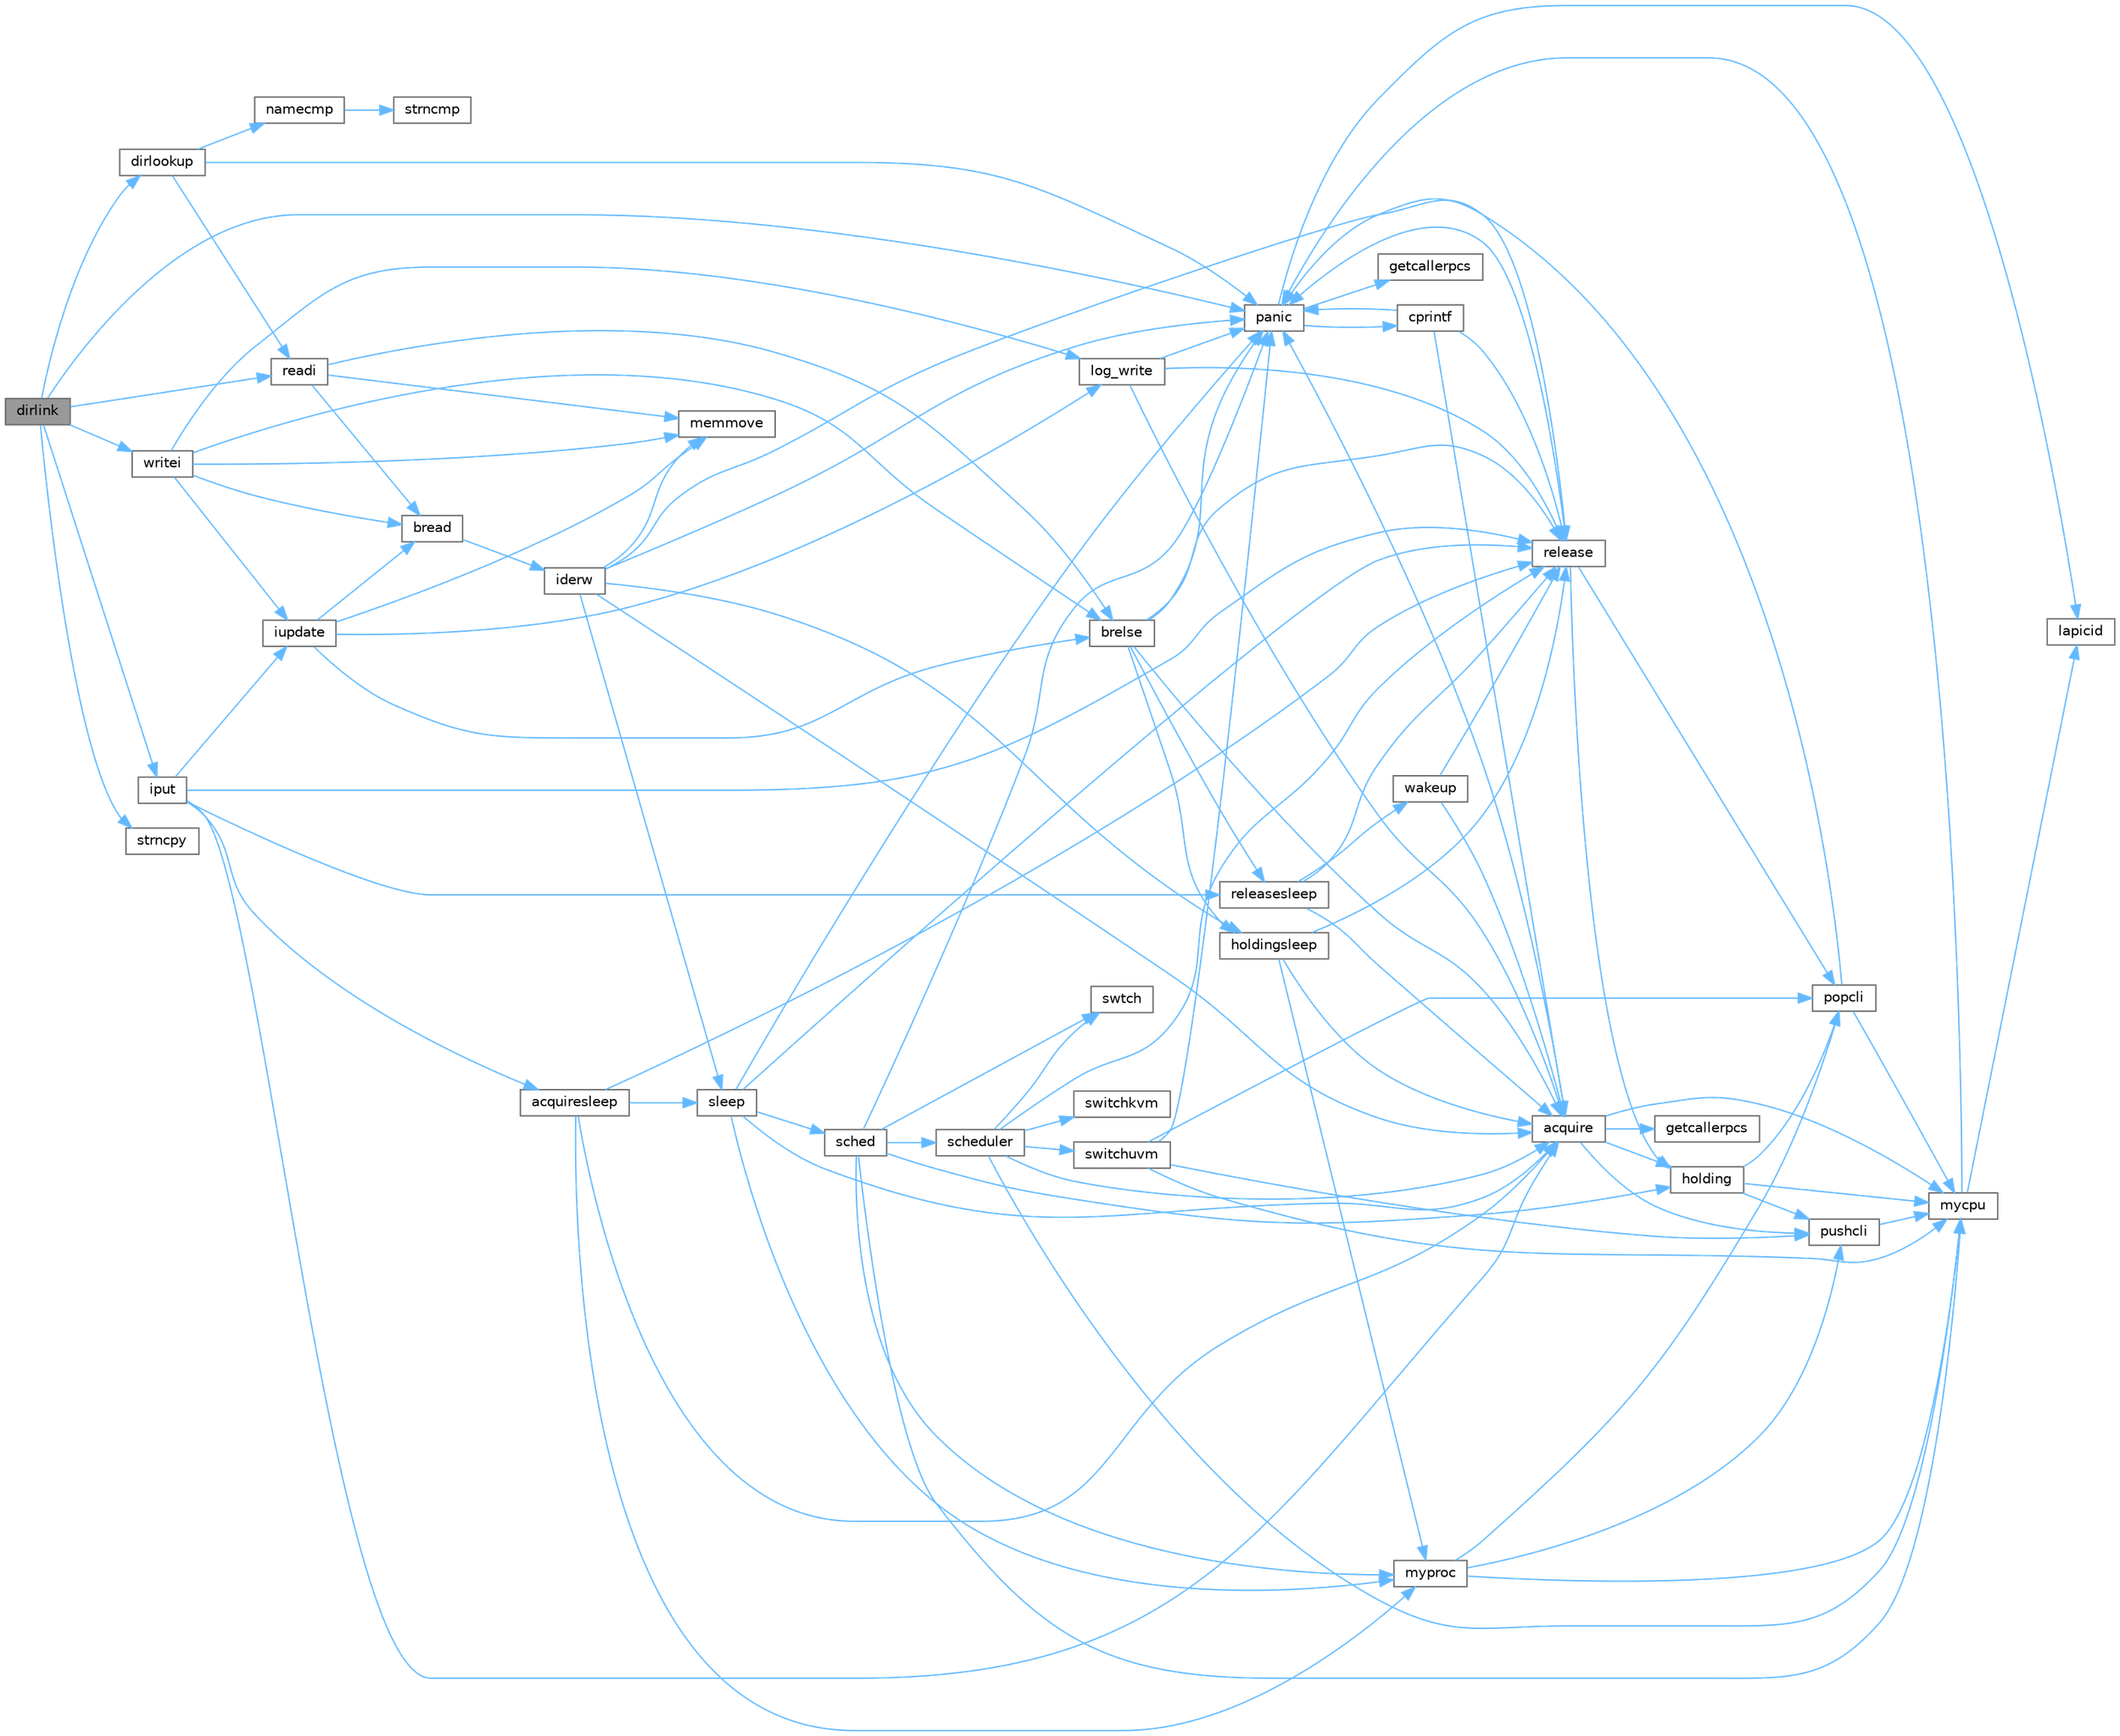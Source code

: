 digraph "dirlink"
{
 // LATEX_PDF_SIZE
  bgcolor="transparent";
  edge [fontname=Helvetica,fontsize=10,labelfontname=Helvetica,labelfontsize=10];
  node [fontname=Helvetica,fontsize=10,shape=box,height=0.2,width=0.4];
  rankdir="LR";
  Node1 [id="Node000001",label="dirlink",height=0.2,width=0.4,color="gray40", fillcolor="grey60", style="filled", fontcolor="black",tooltip=" "];
  Node1 -> Node2 [id="edge1_Node000001_Node000002",color="steelblue1",style="solid",tooltip=" "];
  Node2 [id="Node000002",label="dirlookup",height=0.2,width=0.4,color="grey40", fillcolor="white", style="filled",URL="$d2/d5a/fs_8c.html#a5341068f021beac8cf0032b97d231e6f",tooltip=" "];
  Node2 -> Node3 [id="edge2_Node000002_Node000003",color="steelblue1",style="solid",tooltip=" "];
  Node3 [id="Node000003",label="namecmp",height=0.2,width=0.4,color="grey40", fillcolor="white", style="filled",URL="$d2/d5a/fs_8c.html#ae74f6e5b19a4e7f3e72807ee67141819",tooltip=" "];
  Node3 -> Node4 [id="edge3_Node000003_Node000004",color="steelblue1",style="solid",tooltip=" "];
  Node4 [id="Node000004",label="strncmp",height=0.2,width=0.4,color="grey40", fillcolor="white", style="filled",URL="$d1/db0/string_8c.html#a81b6f58fa9c826f064fb6844dda4c475",tooltip=" "];
  Node2 -> Node5 [id="edge4_Node000002_Node000005",color="steelblue1",style="solid",tooltip=" "];
  Node5 [id="Node000005",label="panic",height=0.2,width=0.4,color="grey40", fillcolor="white", style="filled",URL="$d0/d56/console_8c.html#a95c0aca5d6d7487933984f08b189917a",tooltip=" "];
  Node5 -> Node6 [id="edge5_Node000005_Node000006",color="steelblue1",style="solid",tooltip=" "];
  Node6 [id="Node000006",label="cprintf",height=0.2,width=0.4,color="grey40", fillcolor="white", style="filled",URL="$d0/d56/console_8c.html#a90f0742d846503e4ed1804f1df421ec6",tooltip=" "];
  Node6 -> Node7 [id="edge6_Node000006_Node000007",color="steelblue1",style="solid",tooltip=" "];
  Node7 [id="Node000007",label="acquire",height=0.2,width=0.4,color="grey40", fillcolor="white", style="filled",URL="$d3/d2d/spinlock_8c.html#aed377f16a085b00de3a4b32392adbdfb",tooltip=" "];
  Node7 -> Node8 [id="edge7_Node000007_Node000008",color="steelblue1",style="solid",tooltip=" "];
  Node8 [id="Node000008",label="getcallerpcs",height=0.2,width=0.4,color="grey40", fillcolor="white", style="filled",URL="$d3/d2d/spinlock_8c.html#a6ac35304ea80f01086b47edcc2328010",tooltip=" "];
  Node7 -> Node9 [id="edge8_Node000007_Node000009",color="steelblue1",style="solid",tooltip=" "];
  Node9 [id="Node000009",label="holding",height=0.2,width=0.4,color="grey40", fillcolor="white", style="filled",URL="$d3/d2d/spinlock_8c.html#aea48df3e5cfb903179ad3dc78ab502d9",tooltip=" "];
  Node9 -> Node10 [id="edge9_Node000009_Node000010",color="steelblue1",style="solid",tooltip=" "];
  Node10 [id="Node000010",label="mycpu",height=0.2,width=0.4,color="grey40", fillcolor="white", style="filled",URL="$d3/dda/proc_8c.html#ad427959ad025dabd8cd393b27ec39160",tooltip=" "];
  Node10 -> Node11 [id="edge10_Node000010_Node000011",color="steelblue1",style="solid",tooltip=" "];
  Node11 [id="Node000011",label="lapicid",height=0.2,width=0.4,color="grey40", fillcolor="white", style="filled",URL="$dc/df6/lapic_8c.html#a627f7996b64f99d885244a5102c85164",tooltip=" "];
  Node10 -> Node5 [id="edge11_Node000010_Node000005",color="steelblue1",style="solid",tooltip=" "];
  Node9 -> Node12 [id="edge12_Node000009_Node000012",color="steelblue1",style="solid",tooltip=" "];
  Node12 [id="Node000012",label="popcli",height=0.2,width=0.4,color="grey40", fillcolor="white", style="filled",URL="$d3/d2d/spinlock_8c.html#ae3424f669269fef400ce29c3aeb43fdb",tooltip=" "];
  Node12 -> Node10 [id="edge13_Node000012_Node000010",color="steelblue1",style="solid",tooltip=" "];
  Node12 -> Node5 [id="edge14_Node000012_Node000005",color="steelblue1",style="solid",tooltip=" "];
  Node9 -> Node13 [id="edge15_Node000009_Node000013",color="steelblue1",style="solid",tooltip=" "];
  Node13 [id="Node000013",label="pushcli",height=0.2,width=0.4,color="grey40", fillcolor="white", style="filled",URL="$d3/d2d/spinlock_8c.html#a206b749d1b7768dadce61cbcde7e0f1c",tooltip=" "];
  Node13 -> Node10 [id="edge16_Node000013_Node000010",color="steelblue1",style="solid",tooltip=" "];
  Node7 -> Node10 [id="edge17_Node000007_Node000010",color="steelblue1",style="solid",tooltip=" "];
  Node7 -> Node5 [id="edge18_Node000007_Node000005",color="steelblue1",style="solid",tooltip=" "];
  Node7 -> Node13 [id="edge19_Node000007_Node000013",color="steelblue1",style="solid",tooltip=" "];
  Node6 -> Node5 [id="edge20_Node000006_Node000005",color="steelblue1",style="solid",tooltip=" "];
  Node6 -> Node14 [id="edge21_Node000006_Node000014",color="steelblue1",style="solid",tooltip=" "];
  Node14 [id="Node000014",label="release",height=0.2,width=0.4,color="grey40", fillcolor="white", style="filled",URL="$d3/d2d/spinlock_8c.html#a1cee376aa9a00e754bf5481cd5f3d97b",tooltip=" "];
  Node14 -> Node9 [id="edge22_Node000014_Node000009",color="steelblue1",style="solid",tooltip=" "];
  Node14 -> Node5 [id="edge23_Node000014_Node000005",color="steelblue1",style="solid",tooltip=" "];
  Node14 -> Node12 [id="edge24_Node000014_Node000012",color="steelblue1",style="solid",tooltip=" "];
  Node5 -> Node15 [id="edge25_Node000005_Node000015",color="steelblue1",style="solid",tooltip=" "];
  Node15 [id="Node000015",label="getcallerpcs",height=0.2,width=0.4,color="grey40", fillcolor="white", style="filled",URL="$d5/d64/defs_8h.html#a4105de9e2969515d6c6c795c4386f69f",tooltip=" "];
  Node5 -> Node11 [id="edge26_Node000005_Node000011",color="steelblue1",style="solid",tooltip=" "];
  Node2 -> Node16 [id="edge27_Node000002_Node000016",color="steelblue1",style="solid",tooltip=" "];
  Node16 [id="Node000016",label="readi",height=0.2,width=0.4,color="grey40", fillcolor="white", style="filled",URL="$d2/d5a/fs_8c.html#a3aba1fa9f6789d09356aec5b96d91fa8",tooltip=" "];
  Node16 -> Node17 [id="edge28_Node000016_Node000017",color="steelblue1",style="solid",tooltip=" "];
  Node17 [id="Node000017",label="bread",height=0.2,width=0.4,color="grey40", fillcolor="white", style="filled",URL="$dc/de6/bio_8c.html#a30b8d2ef2300ed8e3d879a428fe39898",tooltip=" "];
  Node17 -> Node18 [id="edge29_Node000017_Node000018",color="steelblue1",style="solid",tooltip=" "];
  Node18 [id="Node000018",label="iderw",height=0.2,width=0.4,color="grey40", fillcolor="white", style="filled",URL="$da/d9b/memide_8c.html#a7f36b008f02088c86f76e98e05b55af5",tooltip=" "];
  Node18 -> Node7 [id="edge30_Node000018_Node000007",color="steelblue1",style="solid",tooltip=" "];
  Node18 -> Node19 [id="edge31_Node000018_Node000019",color="steelblue1",style="solid",tooltip=" "];
  Node19 [id="Node000019",label="holdingsleep",height=0.2,width=0.4,color="grey40", fillcolor="white", style="filled",URL="$d8/dd1/sleeplock_8c.html#a6fdbe54cbecd8fc67d74793b27adcf05",tooltip=" "];
  Node19 -> Node7 [id="edge32_Node000019_Node000007",color="steelblue1",style="solid",tooltip=" "];
  Node19 -> Node20 [id="edge33_Node000019_Node000020",color="steelblue1",style="solid",tooltip=" "];
  Node20 [id="Node000020",label="myproc",height=0.2,width=0.4,color="grey40", fillcolor="white", style="filled",URL="$d3/dda/proc_8c.html#a41af0935f3989aae450cf8988cd9c3a9",tooltip=" "];
  Node20 -> Node10 [id="edge34_Node000020_Node000010",color="steelblue1",style="solid",tooltip=" "];
  Node20 -> Node12 [id="edge35_Node000020_Node000012",color="steelblue1",style="solid",tooltip=" "];
  Node20 -> Node13 [id="edge36_Node000020_Node000013",color="steelblue1",style="solid",tooltip=" "];
  Node19 -> Node14 [id="edge37_Node000019_Node000014",color="steelblue1",style="solid",tooltip=" "];
  Node18 -> Node21 [id="edge38_Node000018_Node000021",color="steelblue1",style="solid",tooltip=" "];
  Node21 [id="Node000021",label="memmove",height=0.2,width=0.4,color="grey40", fillcolor="white", style="filled",URL="$d1/db0/string_8c.html#a07f97e2ed1ce37955192d52de8f4911f",tooltip=" "];
  Node18 -> Node5 [id="edge39_Node000018_Node000005",color="steelblue1",style="solid",tooltip=" "];
  Node18 -> Node14 [id="edge40_Node000018_Node000014",color="steelblue1",style="solid",tooltip=" "];
  Node18 -> Node22 [id="edge41_Node000018_Node000022",color="steelblue1",style="solid",tooltip=" "];
  Node22 [id="Node000022",label="sleep",height=0.2,width=0.4,color="grey40", fillcolor="white", style="filled",URL="$d3/dda/proc_8c.html#ae70cc0370342e46f6db3bec367232457",tooltip=" "];
  Node22 -> Node7 [id="edge42_Node000022_Node000007",color="steelblue1",style="solid",tooltip=" "];
  Node22 -> Node20 [id="edge43_Node000022_Node000020",color="steelblue1",style="solid",tooltip=" "];
  Node22 -> Node5 [id="edge44_Node000022_Node000005",color="steelblue1",style="solid",tooltip=" "];
  Node22 -> Node14 [id="edge45_Node000022_Node000014",color="steelblue1",style="solid",tooltip=" "];
  Node22 -> Node23 [id="edge46_Node000022_Node000023",color="steelblue1",style="solid",tooltip=" "];
  Node23 [id="Node000023",label="sched",height=0.2,width=0.4,color="grey40", fillcolor="white", style="filled",URL="$d3/dda/proc_8c.html#ad788da91743c333b5bed7c4a0dd12365",tooltip=" "];
  Node23 -> Node9 [id="edge47_Node000023_Node000009",color="steelblue1",style="solid",tooltip=" "];
  Node23 -> Node10 [id="edge48_Node000023_Node000010",color="steelblue1",style="solid",tooltip=" "];
  Node23 -> Node20 [id="edge49_Node000023_Node000020",color="steelblue1",style="solid",tooltip=" "];
  Node23 -> Node5 [id="edge50_Node000023_Node000005",color="steelblue1",style="solid",tooltip=" "];
  Node23 -> Node24 [id="edge51_Node000023_Node000024",color="steelblue1",style="solid",tooltip=" "];
  Node24 [id="Node000024",label="scheduler",height=0.2,width=0.4,color="grey40", fillcolor="white", style="filled",URL="$d3/dda/proc_8c.html#a9fa00b0be5d3c4781048861e2506eb63",tooltip=" "];
  Node24 -> Node7 [id="edge52_Node000024_Node000007",color="steelblue1",style="solid",tooltip=" "];
  Node24 -> Node10 [id="edge53_Node000024_Node000010",color="steelblue1",style="solid",tooltip=" "];
  Node24 -> Node14 [id="edge54_Node000024_Node000014",color="steelblue1",style="solid",tooltip=" "];
  Node24 -> Node25 [id="edge55_Node000024_Node000025",color="steelblue1",style="solid",tooltip=" "];
  Node25 [id="Node000025",label="switchkvm",height=0.2,width=0.4,color="grey40", fillcolor="white", style="filled",URL="$de/de9/vm_8c.html#a02ca0670bc1fe12e38453082631ff360",tooltip=" "];
  Node24 -> Node26 [id="edge56_Node000024_Node000026",color="steelblue1",style="solid",tooltip=" "];
  Node26 [id="Node000026",label="switchuvm",height=0.2,width=0.4,color="grey40", fillcolor="white", style="filled",URL="$de/de9/vm_8c.html#a87c90f0ab2a1b11c2b55f4e483bb8493",tooltip=" "];
  Node26 -> Node10 [id="edge57_Node000026_Node000010",color="steelblue1",style="solid",tooltip=" "];
  Node26 -> Node5 [id="edge58_Node000026_Node000005",color="steelblue1",style="solid",tooltip=" "];
  Node26 -> Node12 [id="edge59_Node000026_Node000012",color="steelblue1",style="solid",tooltip=" "];
  Node26 -> Node13 [id="edge60_Node000026_Node000013",color="steelblue1",style="solid",tooltip=" "];
  Node24 -> Node27 [id="edge61_Node000024_Node000027",color="steelblue1",style="solid",tooltip=" "];
  Node27 [id="Node000027",label="swtch",height=0.2,width=0.4,color="grey40", fillcolor="white", style="filled",URL="$d5/d64/defs_8h.html#a1d9e7047d3dfb57809a2541d8387705e",tooltip=" "];
  Node23 -> Node27 [id="edge62_Node000023_Node000027",color="steelblue1",style="solid",tooltip=" "];
  Node16 -> Node28 [id="edge63_Node000016_Node000028",color="steelblue1",style="solid",tooltip=" "];
  Node28 [id="Node000028",label="brelse",height=0.2,width=0.4,color="grey40", fillcolor="white", style="filled",URL="$dc/de6/bio_8c.html#ab5335aeb503731104314321a78a6d727",tooltip=" "];
  Node28 -> Node7 [id="edge64_Node000028_Node000007",color="steelblue1",style="solid",tooltip=" "];
  Node28 -> Node19 [id="edge65_Node000028_Node000019",color="steelblue1",style="solid",tooltip=" "];
  Node28 -> Node5 [id="edge66_Node000028_Node000005",color="steelblue1",style="solid",tooltip=" "];
  Node28 -> Node14 [id="edge67_Node000028_Node000014",color="steelblue1",style="solid",tooltip=" "];
  Node28 -> Node29 [id="edge68_Node000028_Node000029",color="steelblue1",style="solid",tooltip=" "];
  Node29 [id="Node000029",label="releasesleep",height=0.2,width=0.4,color="grey40", fillcolor="white", style="filled",URL="$d8/dd1/sleeplock_8c.html#aa997067c2c9bfef15af6fa0a10c20f4a",tooltip=" "];
  Node29 -> Node7 [id="edge69_Node000029_Node000007",color="steelblue1",style="solid",tooltip=" "];
  Node29 -> Node14 [id="edge70_Node000029_Node000014",color="steelblue1",style="solid",tooltip=" "];
  Node29 -> Node30 [id="edge71_Node000029_Node000030",color="steelblue1",style="solid",tooltip=" "];
  Node30 [id="Node000030",label="wakeup",height=0.2,width=0.4,color="grey40", fillcolor="white", style="filled",URL="$d3/dda/proc_8c.html#a4a34d9f03e436cfa09b88f735f6ee952",tooltip=" "];
  Node30 -> Node7 [id="edge72_Node000030_Node000007",color="steelblue1",style="solid",tooltip=" "];
  Node30 -> Node14 [id="edge73_Node000030_Node000014",color="steelblue1",style="solid",tooltip=" "];
  Node16 -> Node21 [id="edge74_Node000016_Node000021",color="steelblue1",style="solid",tooltip=" "];
  Node1 -> Node31 [id="edge75_Node000001_Node000031",color="steelblue1",style="solid",tooltip=" "];
  Node31 [id="Node000031",label="iput",height=0.2,width=0.4,color="grey40", fillcolor="white", style="filled",URL="$d2/d5a/fs_8c.html#ab3c447f135c68e4c3c1f8d5866f6e77b",tooltip=" "];
  Node31 -> Node7 [id="edge76_Node000031_Node000007",color="steelblue1",style="solid",tooltip=" "];
  Node31 -> Node32 [id="edge77_Node000031_Node000032",color="steelblue1",style="solid",tooltip=" "];
  Node32 [id="Node000032",label="acquiresleep",height=0.2,width=0.4,color="grey40", fillcolor="white", style="filled",URL="$d8/dd1/sleeplock_8c.html#aaad2d7a86d4859982dd9a132f5128ff2",tooltip=" "];
  Node32 -> Node7 [id="edge78_Node000032_Node000007",color="steelblue1",style="solid",tooltip=" "];
  Node32 -> Node20 [id="edge79_Node000032_Node000020",color="steelblue1",style="solid",tooltip=" "];
  Node32 -> Node14 [id="edge80_Node000032_Node000014",color="steelblue1",style="solid",tooltip=" "];
  Node32 -> Node22 [id="edge81_Node000032_Node000022",color="steelblue1",style="solid",tooltip=" "];
  Node31 -> Node33 [id="edge82_Node000031_Node000033",color="steelblue1",style="solid",tooltip=" "];
  Node33 [id="Node000033",label="iupdate",height=0.2,width=0.4,color="grey40", fillcolor="white", style="filled",URL="$d2/d5a/fs_8c.html#a7220afa8e5f4bea540eb95879ea7df6e",tooltip=" "];
  Node33 -> Node17 [id="edge83_Node000033_Node000017",color="steelblue1",style="solid",tooltip=" "];
  Node33 -> Node28 [id="edge84_Node000033_Node000028",color="steelblue1",style="solid",tooltip=" "];
  Node33 -> Node34 [id="edge85_Node000033_Node000034",color="steelblue1",style="solid",tooltip=" "];
  Node34 [id="Node000034",label="log_write",height=0.2,width=0.4,color="grey40", fillcolor="white", style="filled",URL="$d7/df8/log_8c.html#a7eacb0fbebe5ce4c7d3ddea15908b13d",tooltip=" "];
  Node34 -> Node7 [id="edge86_Node000034_Node000007",color="steelblue1",style="solid",tooltip=" "];
  Node34 -> Node5 [id="edge87_Node000034_Node000005",color="steelblue1",style="solid",tooltip=" "];
  Node34 -> Node14 [id="edge88_Node000034_Node000014",color="steelblue1",style="solid",tooltip=" "];
  Node33 -> Node21 [id="edge89_Node000033_Node000021",color="steelblue1",style="solid",tooltip=" "];
  Node31 -> Node14 [id="edge90_Node000031_Node000014",color="steelblue1",style="solid",tooltip=" "];
  Node31 -> Node29 [id="edge91_Node000031_Node000029",color="steelblue1",style="solid",tooltip=" "];
  Node1 -> Node5 [id="edge92_Node000001_Node000005",color="steelblue1",style="solid",tooltip=" "];
  Node1 -> Node16 [id="edge93_Node000001_Node000016",color="steelblue1",style="solid",tooltip=" "];
  Node1 -> Node35 [id="edge94_Node000001_Node000035",color="steelblue1",style="solid",tooltip=" "];
  Node35 [id="Node000035",label="strncpy",height=0.2,width=0.4,color="grey40", fillcolor="white", style="filled",URL="$d1/db0/string_8c.html#a2d641d114b243d1a2d5284129a4f7078",tooltip=" "];
  Node1 -> Node36 [id="edge95_Node000001_Node000036",color="steelblue1",style="solid",tooltip=" "];
  Node36 [id="Node000036",label="writei",height=0.2,width=0.4,color="grey40", fillcolor="white", style="filled",URL="$d2/d5a/fs_8c.html#a15858f4d8a4cc1def3d84d03c312836b",tooltip=" "];
  Node36 -> Node17 [id="edge96_Node000036_Node000017",color="steelblue1",style="solid",tooltip=" "];
  Node36 -> Node28 [id="edge97_Node000036_Node000028",color="steelblue1",style="solid",tooltip=" "];
  Node36 -> Node33 [id="edge98_Node000036_Node000033",color="steelblue1",style="solid",tooltip=" "];
  Node36 -> Node34 [id="edge99_Node000036_Node000034",color="steelblue1",style="solid",tooltip=" "];
  Node36 -> Node21 [id="edge100_Node000036_Node000021",color="steelblue1",style="solid",tooltip=" "];
}
